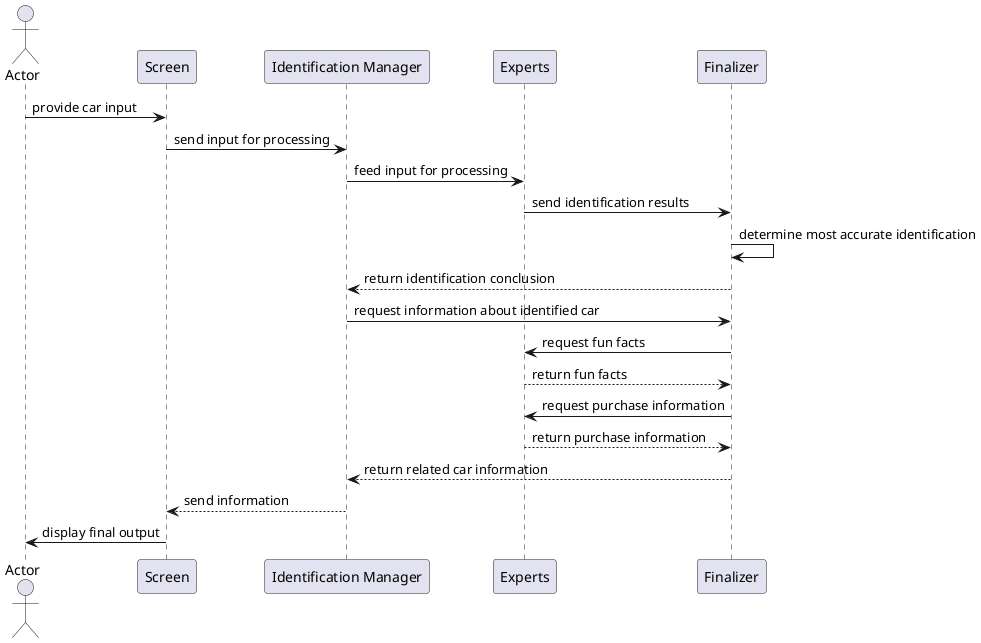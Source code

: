 @startuml
actor Actor as actor1
participant “Screen” as display
participant “Identification Manager” as IM
participant “Experts” as experts
participant “Finalizer” as finalizer
actor1 -> display: provide car input
display -> IM: send input for processing
IM -> experts: feed input for processing
experts -> finalizer: send identification results
finalizer -> finalizer: determine most accurate identification
finalizer --> IM: return identification conclusion
IM -> finalizer: request information about identified car
finalizer -> experts: request fun facts
experts --> finalizer: return fun facts
finalizer -> experts: request purchase information
experts --> finalizer: return purchase information
finalizer --> IM: return related car information
IM --> display: send information
display -> actor1: display final output
@enduml

